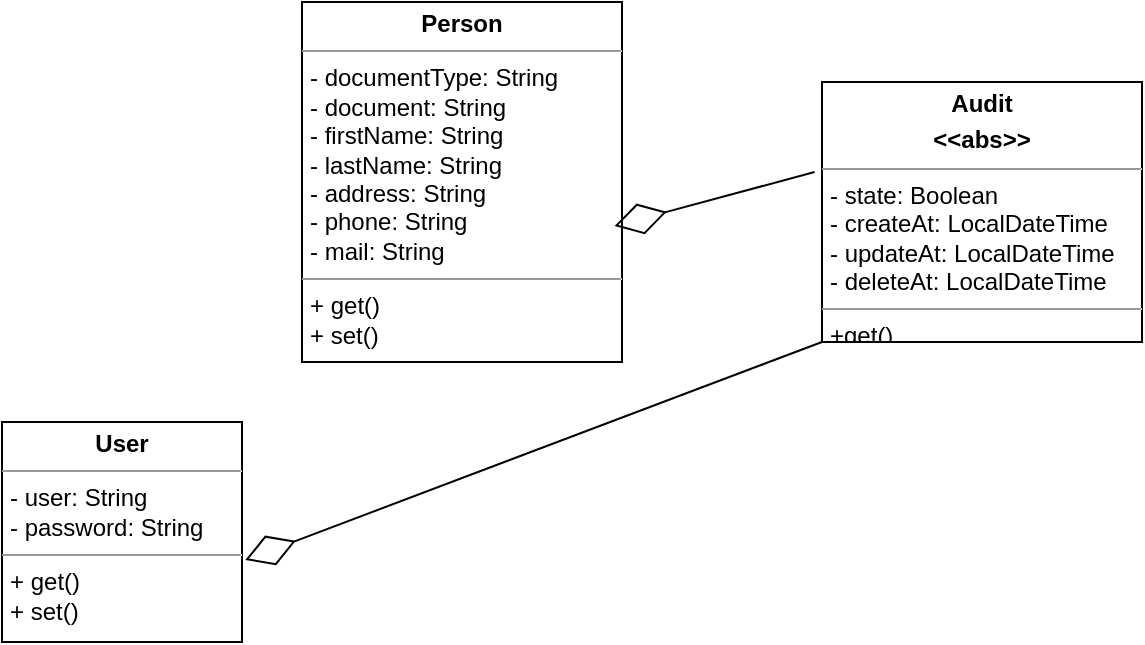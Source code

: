 <mxfile version="21.7.2" type="github">
  <diagram name="Página-1" id="wU9hJB_0uPG2jnifJFoY">
    <mxGraphModel dx="587" dy="1494" grid="1" gridSize="10" guides="1" tooltips="1" connect="1" arrows="1" fold="1" page="1" pageScale="1" pageWidth="827" pageHeight="1169" math="0" shadow="0">
      <root>
        <mxCell id="0" />
        <mxCell id="1" parent="0" />
        <mxCell id="hPi-MYHWQHkcyfmvknwx-1" value="&lt;p style=&quot;margin:0px;margin-top:4px;text-align:center;&quot;&gt;&lt;b&gt;Person&lt;/b&gt;&lt;/p&gt;&lt;hr size=&quot;1&quot;&gt;&lt;p style=&quot;margin:0px;margin-left:4px;&quot;&gt;- documentType: String&lt;/p&gt;&lt;p style=&quot;margin:0px;margin-left:4px;&quot;&gt;- document: String&lt;/p&gt;&lt;p style=&quot;margin:0px;margin-left:4px;&quot;&gt;- firstName: String&lt;/p&gt;&lt;p style=&quot;margin:0px;margin-left:4px;&quot;&gt;- lastName: String&lt;br&gt;&lt;/p&gt;&lt;p style=&quot;margin:0px;margin-left:4px;&quot;&gt;- address: String&lt;/p&gt;&lt;p style=&quot;margin:0px;margin-left:4px;&quot;&gt;- phone: String&lt;/p&gt;&lt;p style=&quot;margin:0px;margin-left:4px;&quot;&gt;- mail: String&lt;/p&gt;&lt;hr size=&quot;1&quot;&gt;&lt;p style=&quot;margin:0px;margin-left:4px;&quot;&gt;+ get()&lt;/p&gt;&lt;p style=&quot;margin:0px;margin-left:4px;&quot;&gt;+ set()&lt;/p&gt;" style="verticalAlign=top;align=left;overflow=fill;fontSize=12;fontFamily=Helvetica;html=1;whiteSpace=wrap;" vertex="1" parent="1">
          <mxGeometry x="280" y="-40" width="160" height="180" as="geometry" />
        </mxCell>
        <mxCell id="hPi-MYHWQHkcyfmvknwx-2" value="&lt;p style=&quot;margin:0px;margin-top:4px;text-align:center;&quot;&gt;&lt;b&gt;Audit&lt;/b&gt;&lt;/p&gt;&lt;p style=&quot;margin:0px;margin-top:4px;text-align:center;&quot;&gt;&lt;b&gt;&amp;lt;&amp;lt;abs&amp;gt;&amp;gt;&lt;/b&gt;&lt;/p&gt;&lt;hr size=&quot;1&quot;&gt;&lt;p style=&quot;margin:0px;margin-left:4px;&quot;&gt;- state: Boolean&lt;/p&gt;&lt;p style=&quot;margin:0px;margin-left:4px;&quot;&gt;- createAt: LocalDateTime&lt;/p&gt;&lt;p style=&quot;margin:0px;margin-left:4px;&quot;&gt;- updateAt: LocalDateTime&lt;/p&gt;&lt;p style=&quot;margin:0px;margin-left:4px;&quot;&gt;- deleteAt: LocalDateTime&lt;/p&gt;&lt;hr size=&quot;1&quot;&gt;&lt;p style=&quot;margin:0px;margin-left:4px;&quot;&gt;+get()&lt;/p&gt;&lt;p style=&quot;margin:0px;margin-left:4px;&quot;&gt;+set()&lt;/p&gt;" style="verticalAlign=top;align=left;overflow=fill;fontSize=12;fontFamily=Helvetica;html=1;whiteSpace=wrap;" vertex="1" parent="1">
          <mxGeometry x="540" width="160" height="130" as="geometry" />
        </mxCell>
        <mxCell id="hPi-MYHWQHkcyfmvknwx-4" value="&lt;p style=&quot;margin:0px;margin-top:4px;text-align:center;&quot;&gt;&lt;b&gt;User&lt;/b&gt;&lt;/p&gt;&lt;hr size=&quot;1&quot;&gt;&lt;p style=&quot;margin:0px;margin-left:4px;&quot;&gt;- user: String&lt;/p&gt;&lt;p style=&quot;margin:0px;margin-left:4px;&quot;&gt;- password: String&lt;/p&gt;&lt;hr size=&quot;1&quot;&gt;&lt;p style=&quot;margin:0px;margin-left:4px;&quot;&gt;+ get()&lt;/p&gt;&lt;p style=&quot;margin:0px;margin-left:4px;&quot;&gt;+ set()&lt;/p&gt;" style="verticalAlign=top;align=left;overflow=fill;fontSize=12;fontFamily=Helvetica;html=1;whiteSpace=wrap;" vertex="1" parent="1">
          <mxGeometry x="130" y="170" width="120" height="110" as="geometry" />
        </mxCell>
        <mxCell id="hPi-MYHWQHkcyfmvknwx-8" value="" style="endArrow=diamondThin;endFill=0;endSize=24;html=1;rounded=0;exitX=-0.023;exitY=0.346;exitDx=0;exitDy=0;exitPerimeter=0;entryX=0.977;entryY=0.622;entryDx=0;entryDy=0;entryPerimeter=0;" edge="1" parent="1" source="hPi-MYHWQHkcyfmvknwx-2" target="hPi-MYHWQHkcyfmvknwx-1">
          <mxGeometry width="160" relative="1" as="geometry">
            <mxPoint x="340" y="110" as="sourcePoint" />
            <mxPoint x="478" y="131" as="targetPoint" />
          </mxGeometry>
        </mxCell>
        <mxCell id="hPi-MYHWQHkcyfmvknwx-10" value="" style="endArrow=diamondThin;endFill=0;endSize=24;html=1;rounded=0;exitX=0;exitY=1;exitDx=0;exitDy=0;entryX=1.014;entryY=0.627;entryDx=0;entryDy=0;entryPerimeter=0;" edge="1" parent="1" source="hPi-MYHWQHkcyfmvknwx-2" target="hPi-MYHWQHkcyfmvknwx-4">
          <mxGeometry width="160" relative="1" as="geometry">
            <mxPoint x="556" y="75" as="sourcePoint" />
            <mxPoint x="488" y="141" as="targetPoint" />
          </mxGeometry>
        </mxCell>
      </root>
    </mxGraphModel>
  </diagram>
</mxfile>
